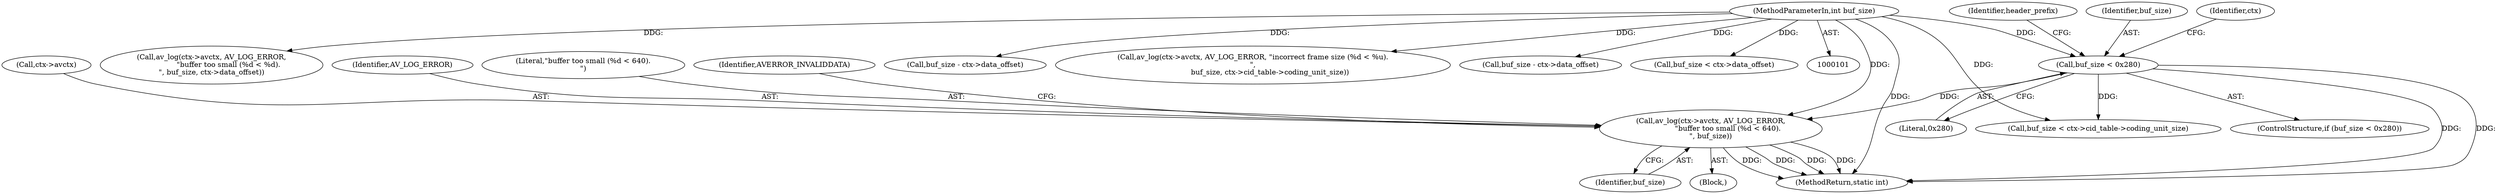 digraph "0_FFmpeg_296debd213bd6dce7647cedd34eb64e5b94cdc92@pointer" {
"1000124" [label="(Call,av_log(ctx->avctx, AV_LOG_ERROR,\n               \"buffer too small (%d < 640).\n\", buf_size))"];
"1000120" [label="(Call,buf_size < 0x280)"];
"1000105" [label="(MethodParameterIn,int buf_size)"];
"1000121" [label="(Identifier,buf_size)"];
"1000739" [label="(Call,av_log(ctx->avctx, AV_LOG_ERROR,\n               \"buffer too small (%d < %d).\n\", buf_size, ctx->data_offset))"];
"1000126" [label="(Identifier,ctx)"];
"1000124" [label="(Call,av_log(ctx->avctx, AV_LOG_ERROR,\n               \"buffer too small (%d < 640).\n\", buf_size))"];
"1000820" [label="(Call,buf_size - ctx->data_offset)"];
"1000589" [label="(Call,av_log(ctx->avctx, AV_LOG_ERROR, \"incorrect frame size (%d < %u).\n\",\n               buf_size, ctx->cid_table->coding_unit_size))"];
"1000132" [label="(Identifier,AVERROR_INVALIDDATA)"];
"1000130" [label="(Identifier,buf_size)"];
"1000105" [label="(MethodParameterIn,int buf_size)"];
"1000122" [label="(Literal,0x280)"];
"1000129" [label="(Literal,\"buffer too small (%d < 640).\n\")"];
"1000119" [label="(ControlStructure,if (buf_size < 0x280))"];
"1000120" [label="(Call,buf_size < 0x280)"];
"1000581" [label="(Call,buf_size < ctx->cid_table->coding_unit_size)"];
"1000123" [label="(Block,)"];
"1000842" [label="(Call,buf_size - ctx->data_offset)"];
"1000733" [label="(Call,buf_size < ctx->data_offset)"];
"1000125" [label="(Call,ctx->avctx)"];
"1000851" [label="(MethodReturn,static int)"];
"1000128" [label="(Identifier,AV_LOG_ERROR)"];
"1000134" [label="(Identifier,header_prefix)"];
"1000124" -> "1000123"  [label="AST: "];
"1000124" -> "1000130"  [label="CFG: "];
"1000125" -> "1000124"  [label="AST: "];
"1000128" -> "1000124"  [label="AST: "];
"1000129" -> "1000124"  [label="AST: "];
"1000130" -> "1000124"  [label="AST: "];
"1000132" -> "1000124"  [label="CFG: "];
"1000124" -> "1000851"  [label="DDG: "];
"1000124" -> "1000851"  [label="DDG: "];
"1000124" -> "1000851"  [label="DDG: "];
"1000124" -> "1000851"  [label="DDG: "];
"1000120" -> "1000124"  [label="DDG: "];
"1000105" -> "1000124"  [label="DDG: "];
"1000120" -> "1000119"  [label="AST: "];
"1000120" -> "1000122"  [label="CFG: "];
"1000121" -> "1000120"  [label="AST: "];
"1000122" -> "1000120"  [label="AST: "];
"1000126" -> "1000120"  [label="CFG: "];
"1000134" -> "1000120"  [label="CFG: "];
"1000120" -> "1000851"  [label="DDG: "];
"1000120" -> "1000851"  [label="DDG: "];
"1000105" -> "1000120"  [label="DDG: "];
"1000120" -> "1000581"  [label="DDG: "];
"1000105" -> "1000101"  [label="AST: "];
"1000105" -> "1000851"  [label="DDG: "];
"1000105" -> "1000581"  [label="DDG: "];
"1000105" -> "1000589"  [label="DDG: "];
"1000105" -> "1000733"  [label="DDG: "];
"1000105" -> "1000739"  [label="DDG: "];
"1000105" -> "1000820"  [label="DDG: "];
"1000105" -> "1000842"  [label="DDG: "];
}
